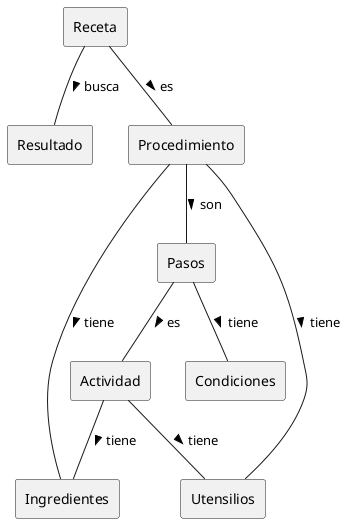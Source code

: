@startuml

rectangle "Receta" as Receta
rectangle "Resultado" as Resultado
rectangle "Ingredientes" as Ingredientes
rectangle "Procedimiento" as Procedimiento
rectangle "Utensilios" as Utensilios
rectangle "Pasos" as Pasos
rectangle "Condiciones" as Condiciones
rectangle "Actividad" as Actividad

Receta -- Resultado : busca >
Receta -- Procedimiento : es >
Procedimiento -- Pasos : son >
Procedimiento -- Ingredientes : tiene >
Procedimiento -- Utensilios : tiene >
Pasos -- Condiciones : tiene >
Pasos -- Actividad : es >
Actividad -- Ingredientes : tiene >
Actividad -- Utensilios : tiene >

@enduml